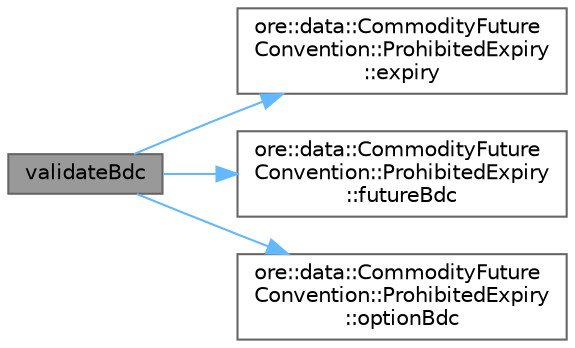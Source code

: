 digraph "validateBdc"
{
 // INTERACTIVE_SVG=YES
 // LATEX_PDF_SIZE
  bgcolor="transparent";
  edge [fontname=Helvetica,fontsize=10,labelfontname=Helvetica,labelfontsize=10];
  node [fontname=Helvetica,fontsize=10,shape=box,height=0.2,width=0.4];
  rankdir="LR";
  Node1 [label="validateBdc",height=0.2,width=0.4,color="gray40", fillcolor="grey60", style="filled", fontcolor="black",tooltip="Validate the business day conventions in the ProhibitedExpiry."];
  Node1 -> Node2 [color="steelblue1",style="solid"];
  Node2 [label="ore::data::CommodityFuture\lConvention::ProhibitedExpiry\l::expiry",height=0.2,width=0.4,color="grey40", fillcolor="white", style="filled",URL="$classore_1_1data_1_1_commodity_future_convention_1_1_prohibited_expiry.html#ab659f425d0b3fe0df9fea93fcaa168d3",tooltip=" "];
  Node1 -> Node3 [color="steelblue1",style="solid"];
  Node3 [label="ore::data::CommodityFuture\lConvention::ProhibitedExpiry\l::futureBdc",height=0.2,width=0.4,color="grey40", fillcolor="white", style="filled",URL="$classore_1_1data_1_1_commodity_future_convention_1_1_prohibited_expiry.html#a7db9fc1801e1c94d26d36826948797b0",tooltip=" "];
  Node1 -> Node4 [color="steelblue1",style="solid"];
  Node4 [label="ore::data::CommodityFuture\lConvention::ProhibitedExpiry\l::optionBdc",height=0.2,width=0.4,color="grey40", fillcolor="white", style="filled",URL="$classore_1_1data_1_1_commodity_future_convention_1_1_prohibited_expiry.html#a34326e67999fdb0ff5cd0cb242cc529d",tooltip=" "];
}
